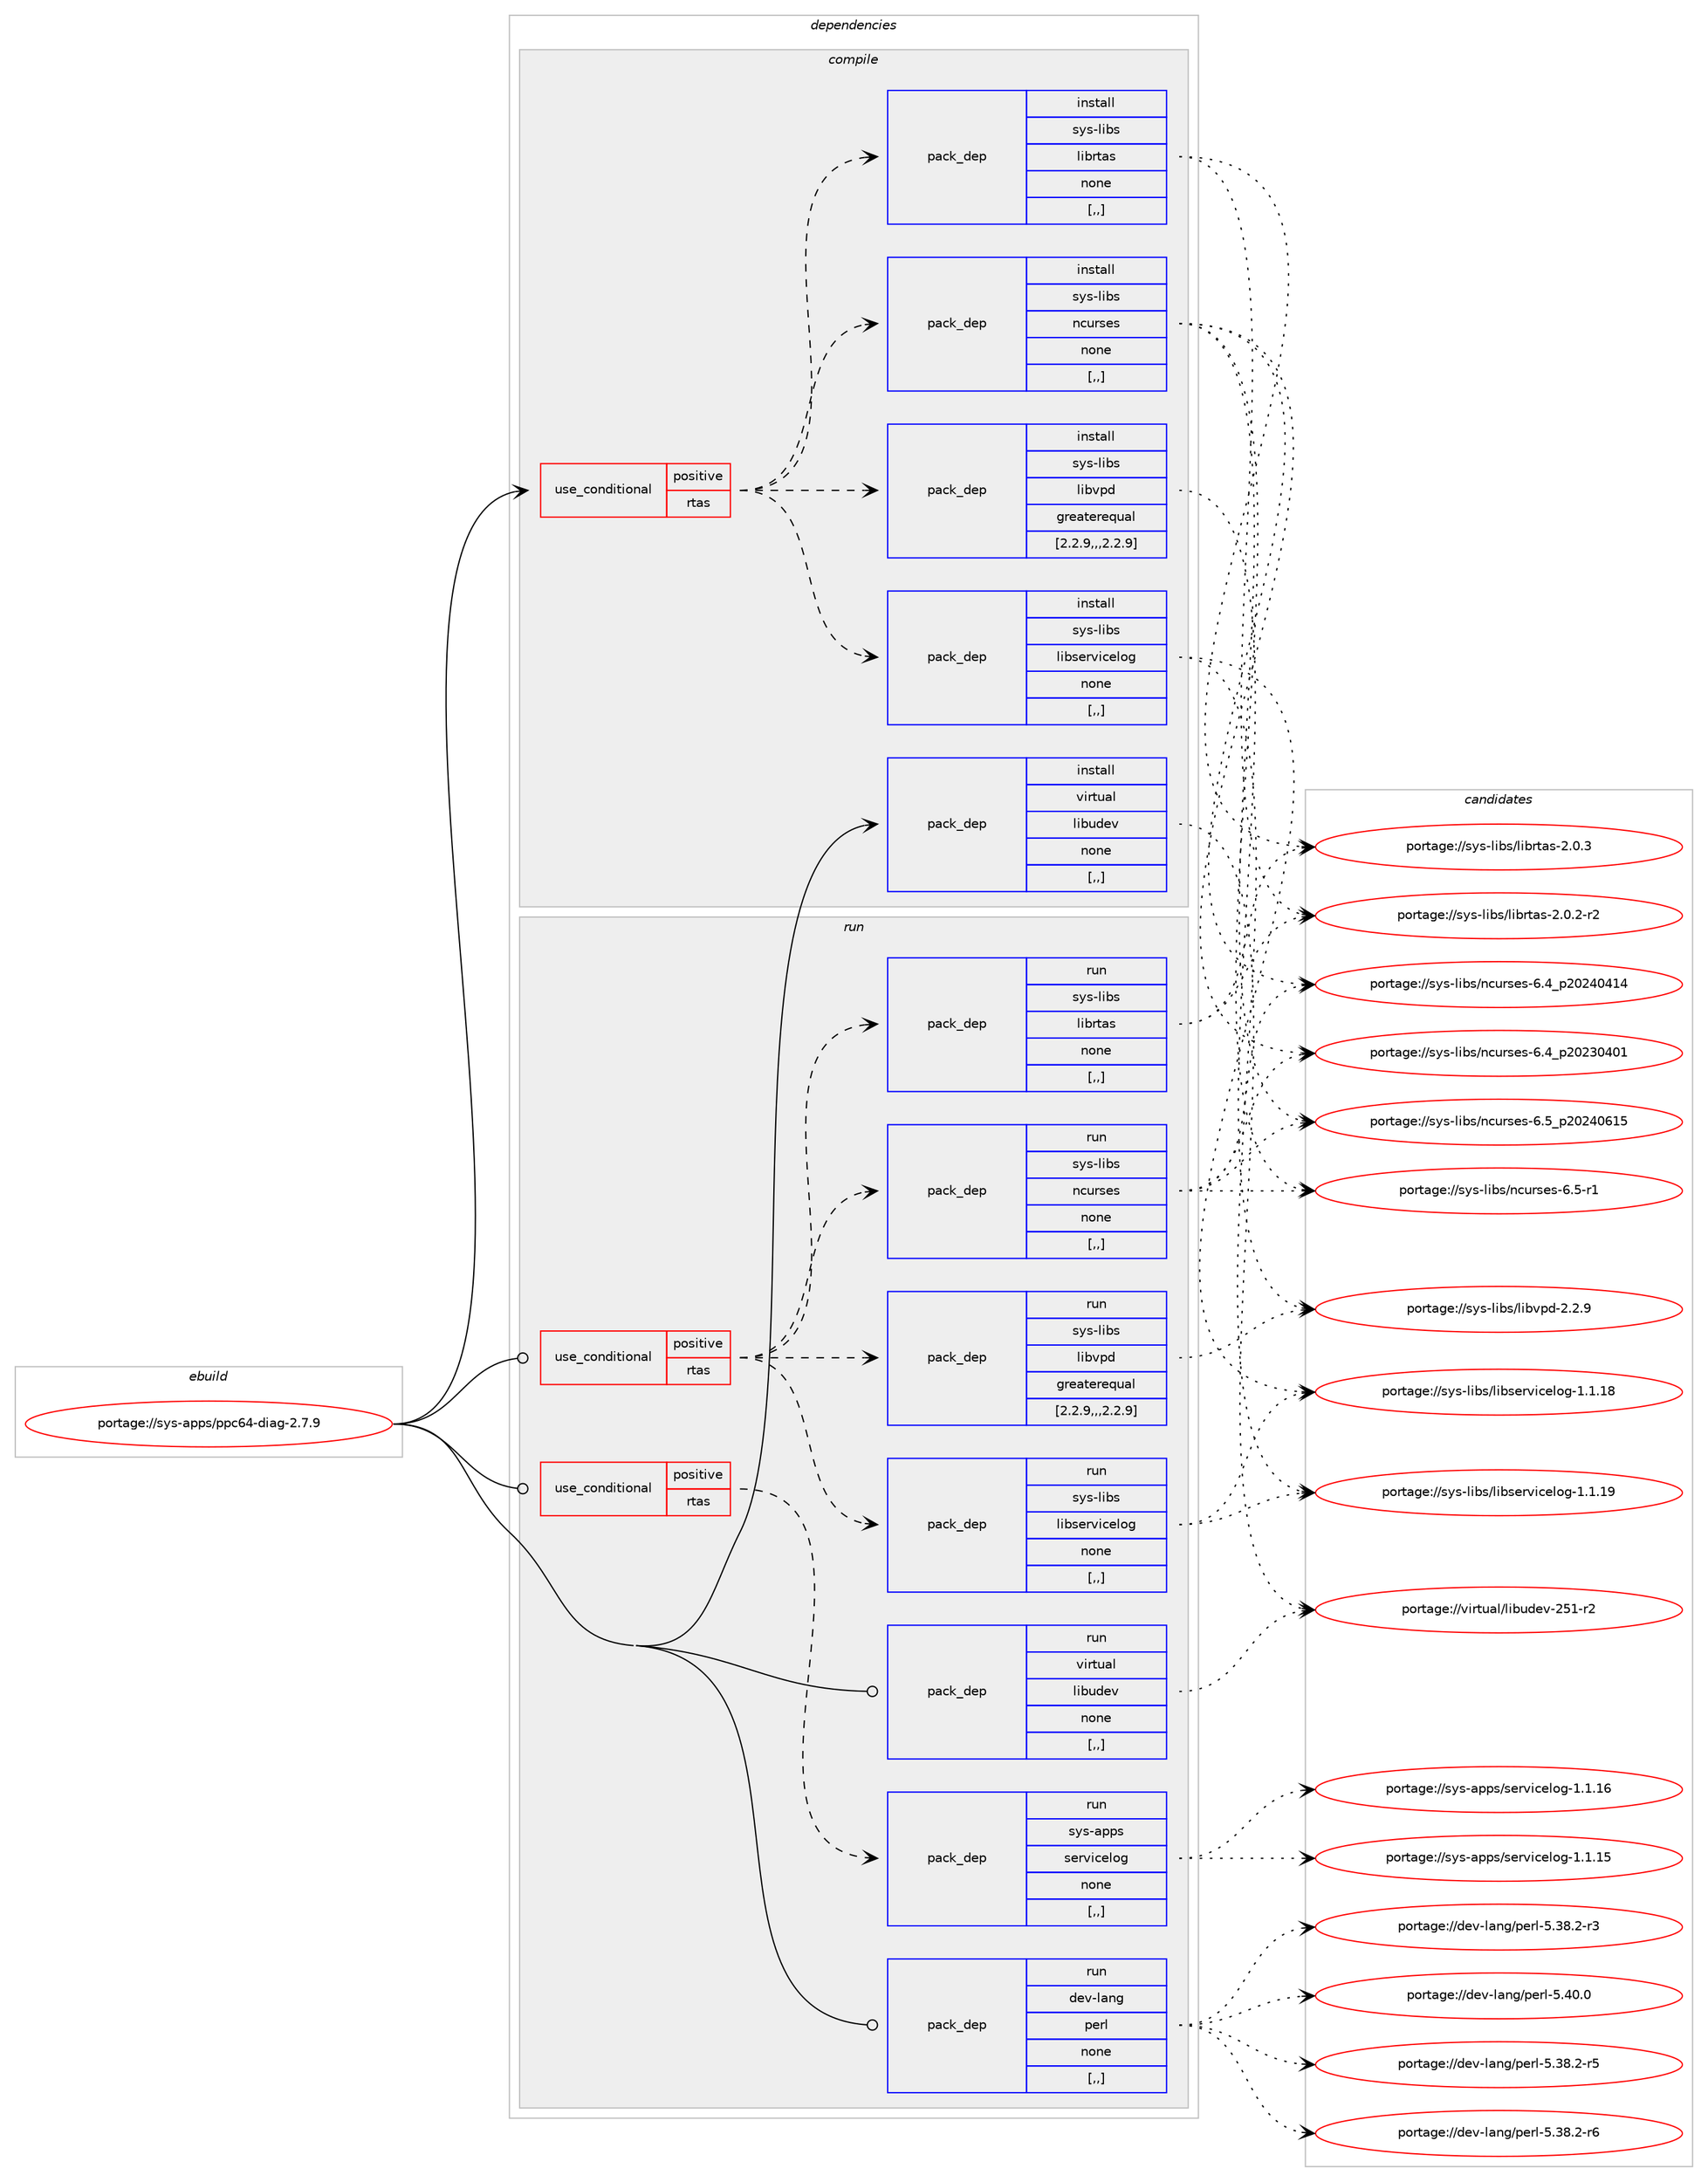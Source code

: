 digraph prolog {

# *************
# Graph options
# *************

newrank=true;
concentrate=true;
compound=true;
graph [rankdir=LR,fontname=Helvetica,fontsize=10,ranksep=1.5];#, ranksep=2.5, nodesep=0.2];
edge  [arrowhead=vee];
node  [fontname=Helvetica,fontsize=10];

# **********
# The ebuild
# **********

subgraph cluster_leftcol {
color=gray;
label=<<i>ebuild</i>>;
id [label="portage://sys-apps/ppc64-diag-2.7.9", color=red, width=4, href="../sys-apps/ppc64-diag-2.7.9.svg"];
}

# ****************
# The dependencies
# ****************

subgraph cluster_midcol {
color=gray;
label=<<i>dependencies</i>>;
subgraph cluster_compile {
fillcolor="#eeeeee";
style=filled;
label=<<i>compile</i>>;
subgraph cond111214 {
dependency420589 [label=<<TABLE BORDER="0" CELLBORDER="1" CELLSPACING="0" CELLPADDING="4"><TR><TD ROWSPAN="3" CELLPADDING="10">use_conditional</TD></TR><TR><TD>positive</TD></TR><TR><TD>rtas</TD></TR></TABLE>>, shape=none, color=red];
subgraph pack306435 {
dependency420590 [label=<<TABLE BORDER="0" CELLBORDER="1" CELLSPACING="0" CELLPADDING="4" WIDTH="220"><TR><TD ROWSPAN="6" CELLPADDING="30">pack_dep</TD></TR><TR><TD WIDTH="110">install</TD></TR><TR><TD>sys-libs</TD></TR><TR><TD>ncurses</TD></TR><TR><TD>none</TD></TR><TR><TD>[,,]</TD></TR></TABLE>>, shape=none, color=blue];
}
dependency420589:e -> dependency420590:w [weight=20,style="dashed",arrowhead="vee"];
subgraph pack306436 {
dependency420591 [label=<<TABLE BORDER="0" CELLBORDER="1" CELLSPACING="0" CELLPADDING="4" WIDTH="220"><TR><TD ROWSPAN="6" CELLPADDING="30">pack_dep</TD></TR><TR><TD WIDTH="110">install</TD></TR><TR><TD>sys-libs</TD></TR><TR><TD>librtas</TD></TR><TR><TD>none</TD></TR><TR><TD>[,,]</TD></TR></TABLE>>, shape=none, color=blue];
}
dependency420589:e -> dependency420591:w [weight=20,style="dashed",arrowhead="vee"];
subgraph pack306437 {
dependency420592 [label=<<TABLE BORDER="0" CELLBORDER="1" CELLSPACING="0" CELLPADDING="4" WIDTH="220"><TR><TD ROWSPAN="6" CELLPADDING="30">pack_dep</TD></TR><TR><TD WIDTH="110">install</TD></TR><TR><TD>sys-libs</TD></TR><TR><TD>libservicelog</TD></TR><TR><TD>none</TD></TR><TR><TD>[,,]</TD></TR></TABLE>>, shape=none, color=blue];
}
dependency420589:e -> dependency420592:w [weight=20,style="dashed",arrowhead="vee"];
subgraph pack306438 {
dependency420593 [label=<<TABLE BORDER="0" CELLBORDER="1" CELLSPACING="0" CELLPADDING="4" WIDTH="220"><TR><TD ROWSPAN="6" CELLPADDING="30">pack_dep</TD></TR><TR><TD WIDTH="110">install</TD></TR><TR><TD>sys-libs</TD></TR><TR><TD>libvpd</TD></TR><TR><TD>greaterequal</TD></TR><TR><TD>[2.2.9,,,2.2.9]</TD></TR></TABLE>>, shape=none, color=blue];
}
dependency420589:e -> dependency420593:w [weight=20,style="dashed",arrowhead="vee"];
}
id:e -> dependency420589:w [weight=20,style="solid",arrowhead="vee"];
subgraph pack306439 {
dependency420594 [label=<<TABLE BORDER="0" CELLBORDER="1" CELLSPACING="0" CELLPADDING="4" WIDTH="220"><TR><TD ROWSPAN="6" CELLPADDING="30">pack_dep</TD></TR><TR><TD WIDTH="110">install</TD></TR><TR><TD>virtual</TD></TR><TR><TD>libudev</TD></TR><TR><TD>none</TD></TR><TR><TD>[,,]</TD></TR></TABLE>>, shape=none, color=blue];
}
id:e -> dependency420594:w [weight=20,style="solid",arrowhead="vee"];
}
subgraph cluster_compileandrun {
fillcolor="#eeeeee";
style=filled;
label=<<i>compile and run</i>>;
}
subgraph cluster_run {
fillcolor="#eeeeee";
style=filled;
label=<<i>run</i>>;
subgraph cond111215 {
dependency420595 [label=<<TABLE BORDER="0" CELLBORDER="1" CELLSPACING="0" CELLPADDING="4"><TR><TD ROWSPAN="3" CELLPADDING="10">use_conditional</TD></TR><TR><TD>positive</TD></TR><TR><TD>rtas</TD></TR></TABLE>>, shape=none, color=red];
subgraph pack306440 {
dependency420596 [label=<<TABLE BORDER="0" CELLBORDER="1" CELLSPACING="0" CELLPADDING="4" WIDTH="220"><TR><TD ROWSPAN="6" CELLPADDING="30">pack_dep</TD></TR><TR><TD WIDTH="110">run</TD></TR><TR><TD>sys-apps</TD></TR><TR><TD>servicelog</TD></TR><TR><TD>none</TD></TR><TR><TD>[,,]</TD></TR></TABLE>>, shape=none, color=blue];
}
dependency420595:e -> dependency420596:w [weight=20,style="dashed",arrowhead="vee"];
}
id:e -> dependency420595:w [weight=20,style="solid",arrowhead="odot"];
subgraph cond111216 {
dependency420597 [label=<<TABLE BORDER="0" CELLBORDER="1" CELLSPACING="0" CELLPADDING="4"><TR><TD ROWSPAN="3" CELLPADDING="10">use_conditional</TD></TR><TR><TD>positive</TD></TR><TR><TD>rtas</TD></TR></TABLE>>, shape=none, color=red];
subgraph pack306441 {
dependency420598 [label=<<TABLE BORDER="0" CELLBORDER="1" CELLSPACING="0" CELLPADDING="4" WIDTH="220"><TR><TD ROWSPAN="6" CELLPADDING="30">pack_dep</TD></TR><TR><TD WIDTH="110">run</TD></TR><TR><TD>sys-libs</TD></TR><TR><TD>ncurses</TD></TR><TR><TD>none</TD></TR><TR><TD>[,,]</TD></TR></TABLE>>, shape=none, color=blue];
}
dependency420597:e -> dependency420598:w [weight=20,style="dashed",arrowhead="vee"];
subgraph pack306442 {
dependency420599 [label=<<TABLE BORDER="0" CELLBORDER="1" CELLSPACING="0" CELLPADDING="4" WIDTH="220"><TR><TD ROWSPAN="6" CELLPADDING="30">pack_dep</TD></TR><TR><TD WIDTH="110">run</TD></TR><TR><TD>sys-libs</TD></TR><TR><TD>librtas</TD></TR><TR><TD>none</TD></TR><TR><TD>[,,]</TD></TR></TABLE>>, shape=none, color=blue];
}
dependency420597:e -> dependency420599:w [weight=20,style="dashed",arrowhead="vee"];
subgraph pack306443 {
dependency420600 [label=<<TABLE BORDER="0" CELLBORDER="1" CELLSPACING="0" CELLPADDING="4" WIDTH="220"><TR><TD ROWSPAN="6" CELLPADDING="30">pack_dep</TD></TR><TR><TD WIDTH="110">run</TD></TR><TR><TD>sys-libs</TD></TR><TR><TD>libservicelog</TD></TR><TR><TD>none</TD></TR><TR><TD>[,,]</TD></TR></TABLE>>, shape=none, color=blue];
}
dependency420597:e -> dependency420600:w [weight=20,style="dashed",arrowhead="vee"];
subgraph pack306444 {
dependency420601 [label=<<TABLE BORDER="0" CELLBORDER="1" CELLSPACING="0" CELLPADDING="4" WIDTH="220"><TR><TD ROWSPAN="6" CELLPADDING="30">pack_dep</TD></TR><TR><TD WIDTH="110">run</TD></TR><TR><TD>sys-libs</TD></TR><TR><TD>libvpd</TD></TR><TR><TD>greaterequal</TD></TR><TR><TD>[2.2.9,,,2.2.9]</TD></TR></TABLE>>, shape=none, color=blue];
}
dependency420597:e -> dependency420601:w [weight=20,style="dashed",arrowhead="vee"];
}
id:e -> dependency420597:w [weight=20,style="solid",arrowhead="odot"];
subgraph pack306445 {
dependency420602 [label=<<TABLE BORDER="0" CELLBORDER="1" CELLSPACING="0" CELLPADDING="4" WIDTH="220"><TR><TD ROWSPAN="6" CELLPADDING="30">pack_dep</TD></TR><TR><TD WIDTH="110">run</TD></TR><TR><TD>dev-lang</TD></TR><TR><TD>perl</TD></TR><TR><TD>none</TD></TR><TR><TD>[,,]</TD></TR></TABLE>>, shape=none, color=blue];
}
id:e -> dependency420602:w [weight=20,style="solid",arrowhead="odot"];
subgraph pack306446 {
dependency420603 [label=<<TABLE BORDER="0" CELLBORDER="1" CELLSPACING="0" CELLPADDING="4" WIDTH="220"><TR><TD ROWSPAN="6" CELLPADDING="30">pack_dep</TD></TR><TR><TD WIDTH="110">run</TD></TR><TR><TD>virtual</TD></TR><TR><TD>libudev</TD></TR><TR><TD>none</TD></TR><TR><TD>[,,]</TD></TR></TABLE>>, shape=none, color=blue];
}
id:e -> dependency420603:w [weight=20,style="solid",arrowhead="odot"];
}
}

# **************
# The candidates
# **************

subgraph cluster_choices {
rank=same;
color=gray;
label=<<i>candidates</i>>;

subgraph choice306435 {
color=black;
nodesep=1;
choice1151211154510810598115471109911711411510111545544653951125048505248544953 [label="portage://sys-libs/ncurses-6.5_p20240615", color=red, width=4,href="../sys-libs/ncurses-6.5_p20240615.svg"];
choice11512111545108105981154711099117114115101115455446534511449 [label="portage://sys-libs/ncurses-6.5-r1", color=red, width=4,href="../sys-libs/ncurses-6.5-r1.svg"];
choice1151211154510810598115471109911711411510111545544652951125048505248524952 [label="portage://sys-libs/ncurses-6.4_p20240414", color=red, width=4,href="../sys-libs/ncurses-6.4_p20240414.svg"];
choice1151211154510810598115471109911711411510111545544652951125048505148524849 [label="portage://sys-libs/ncurses-6.4_p20230401", color=red, width=4,href="../sys-libs/ncurses-6.4_p20230401.svg"];
dependency420590:e -> choice1151211154510810598115471109911711411510111545544653951125048505248544953:w [style=dotted,weight="100"];
dependency420590:e -> choice11512111545108105981154711099117114115101115455446534511449:w [style=dotted,weight="100"];
dependency420590:e -> choice1151211154510810598115471109911711411510111545544652951125048505248524952:w [style=dotted,weight="100"];
dependency420590:e -> choice1151211154510810598115471109911711411510111545544652951125048505148524849:w [style=dotted,weight="100"];
}
subgraph choice306436 {
color=black;
nodesep=1;
choice1151211154510810598115471081059811411697115455046484651 [label="portage://sys-libs/librtas-2.0.3", color=red, width=4,href="../sys-libs/librtas-2.0.3.svg"];
choice11512111545108105981154710810598114116971154550464846504511450 [label="portage://sys-libs/librtas-2.0.2-r2", color=red, width=4,href="../sys-libs/librtas-2.0.2-r2.svg"];
dependency420591:e -> choice1151211154510810598115471081059811411697115455046484651:w [style=dotted,weight="100"];
dependency420591:e -> choice11512111545108105981154710810598114116971154550464846504511450:w [style=dotted,weight="100"];
}
subgraph choice306437 {
color=black;
nodesep=1;
choice115121115451081059811547108105981151011141181059910110811110345494649464957 [label="portage://sys-libs/libservicelog-1.1.19", color=red, width=4,href="../sys-libs/libservicelog-1.1.19.svg"];
choice115121115451081059811547108105981151011141181059910110811110345494649464956 [label="portage://sys-libs/libservicelog-1.1.18", color=red, width=4,href="../sys-libs/libservicelog-1.1.18.svg"];
dependency420592:e -> choice115121115451081059811547108105981151011141181059910110811110345494649464957:w [style=dotted,weight="100"];
dependency420592:e -> choice115121115451081059811547108105981151011141181059910110811110345494649464956:w [style=dotted,weight="100"];
}
subgraph choice306438 {
color=black;
nodesep=1;
choice11512111545108105981154710810598118112100455046504657 [label="portage://sys-libs/libvpd-2.2.9", color=red, width=4,href="../sys-libs/libvpd-2.2.9.svg"];
dependency420593:e -> choice11512111545108105981154710810598118112100455046504657:w [style=dotted,weight="100"];
}
subgraph choice306439 {
color=black;
nodesep=1;
choice118105114116117971084710810598117100101118455053494511450 [label="portage://virtual/libudev-251-r2", color=red, width=4,href="../virtual/libudev-251-r2.svg"];
dependency420594:e -> choice118105114116117971084710810598117100101118455053494511450:w [style=dotted,weight="100"];
}
subgraph choice306440 {
color=black;
nodesep=1;
choice1151211154597112112115471151011141181059910110811110345494649464954 [label="portage://sys-apps/servicelog-1.1.16", color=red, width=4,href="../sys-apps/servicelog-1.1.16.svg"];
choice1151211154597112112115471151011141181059910110811110345494649464953 [label="portage://sys-apps/servicelog-1.1.15", color=red, width=4,href="../sys-apps/servicelog-1.1.15.svg"];
dependency420596:e -> choice1151211154597112112115471151011141181059910110811110345494649464954:w [style=dotted,weight="100"];
dependency420596:e -> choice1151211154597112112115471151011141181059910110811110345494649464953:w [style=dotted,weight="100"];
}
subgraph choice306441 {
color=black;
nodesep=1;
choice1151211154510810598115471109911711411510111545544653951125048505248544953 [label="portage://sys-libs/ncurses-6.5_p20240615", color=red, width=4,href="../sys-libs/ncurses-6.5_p20240615.svg"];
choice11512111545108105981154711099117114115101115455446534511449 [label="portage://sys-libs/ncurses-6.5-r1", color=red, width=4,href="../sys-libs/ncurses-6.5-r1.svg"];
choice1151211154510810598115471109911711411510111545544652951125048505248524952 [label="portage://sys-libs/ncurses-6.4_p20240414", color=red, width=4,href="../sys-libs/ncurses-6.4_p20240414.svg"];
choice1151211154510810598115471109911711411510111545544652951125048505148524849 [label="portage://sys-libs/ncurses-6.4_p20230401", color=red, width=4,href="../sys-libs/ncurses-6.4_p20230401.svg"];
dependency420598:e -> choice1151211154510810598115471109911711411510111545544653951125048505248544953:w [style=dotted,weight="100"];
dependency420598:e -> choice11512111545108105981154711099117114115101115455446534511449:w [style=dotted,weight="100"];
dependency420598:e -> choice1151211154510810598115471109911711411510111545544652951125048505248524952:w [style=dotted,weight="100"];
dependency420598:e -> choice1151211154510810598115471109911711411510111545544652951125048505148524849:w [style=dotted,weight="100"];
}
subgraph choice306442 {
color=black;
nodesep=1;
choice1151211154510810598115471081059811411697115455046484651 [label="portage://sys-libs/librtas-2.0.3", color=red, width=4,href="../sys-libs/librtas-2.0.3.svg"];
choice11512111545108105981154710810598114116971154550464846504511450 [label="portage://sys-libs/librtas-2.0.2-r2", color=red, width=4,href="../sys-libs/librtas-2.0.2-r2.svg"];
dependency420599:e -> choice1151211154510810598115471081059811411697115455046484651:w [style=dotted,weight="100"];
dependency420599:e -> choice11512111545108105981154710810598114116971154550464846504511450:w [style=dotted,weight="100"];
}
subgraph choice306443 {
color=black;
nodesep=1;
choice115121115451081059811547108105981151011141181059910110811110345494649464957 [label="portage://sys-libs/libservicelog-1.1.19", color=red, width=4,href="../sys-libs/libservicelog-1.1.19.svg"];
choice115121115451081059811547108105981151011141181059910110811110345494649464956 [label="portage://sys-libs/libservicelog-1.1.18", color=red, width=4,href="../sys-libs/libservicelog-1.1.18.svg"];
dependency420600:e -> choice115121115451081059811547108105981151011141181059910110811110345494649464957:w [style=dotted,weight="100"];
dependency420600:e -> choice115121115451081059811547108105981151011141181059910110811110345494649464956:w [style=dotted,weight="100"];
}
subgraph choice306444 {
color=black;
nodesep=1;
choice11512111545108105981154710810598118112100455046504657 [label="portage://sys-libs/libvpd-2.2.9", color=red, width=4,href="../sys-libs/libvpd-2.2.9.svg"];
dependency420601:e -> choice11512111545108105981154710810598118112100455046504657:w [style=dotted,weight="100"];
}
subgraph choice306445 {
color=black;
nodesep=1;
choice10010111845108971101034711210111410845534652484648 [label="portage://dev-lang/perl-5.40.0", color=red, width=4,href="../dev-lang/perl-5.40.0.svg"];
choice100101118451089711010347112101114108455346515646504511454 [label="portage://dev-lang/perl-5.38.2-r6", color=red, width=4,href="../dev-lang/perl-5.38.2-r6.svg"];
choice100101118451089711010347112101114108455346515646504511453 [label="portage://dev-lang/perl-5.38.2-r5", color=red, width=4,href="../dev-lang/perl-5.38.2-r5.svg"];
choice100101118451089711010347112101114108455346515646504511451 [label="portage://dev-lang/perl-5.38.2-r3", color=red, width=4,href="../dev-lang/perl-5.38.2-r3.svg"];
dependency420602:e -> choice10010111845108971101034711210111410845534652484648:w [style=dotted,weight="100"];
dependency420602:e -> choice100101118451089711010347112101114108455346515646504511454:w [style=dotted,weight="100"];
dependency420602:e -> choice100101118451089711010347112101114108455346515646504511453:w [style=dotted,weight="100"];
dependency420602:e -> choice100101118451089711010347112101114108455346515646504511451:w [style=dotted,weight="100"];
}
subgraph choice306446 {
color=black;
nodesep=1;
choice118105114116117971084710810598117100101118455053494511450 [label="portage://virtual/libudev-251-r2", color=red, width=4,href="../virtual/libudev-251-r2.svg"];
dependency420603:e -> choice118105114116117971084710810598117100101118455053494511450:w [style=dotted,weight="100"];
}
}

}
